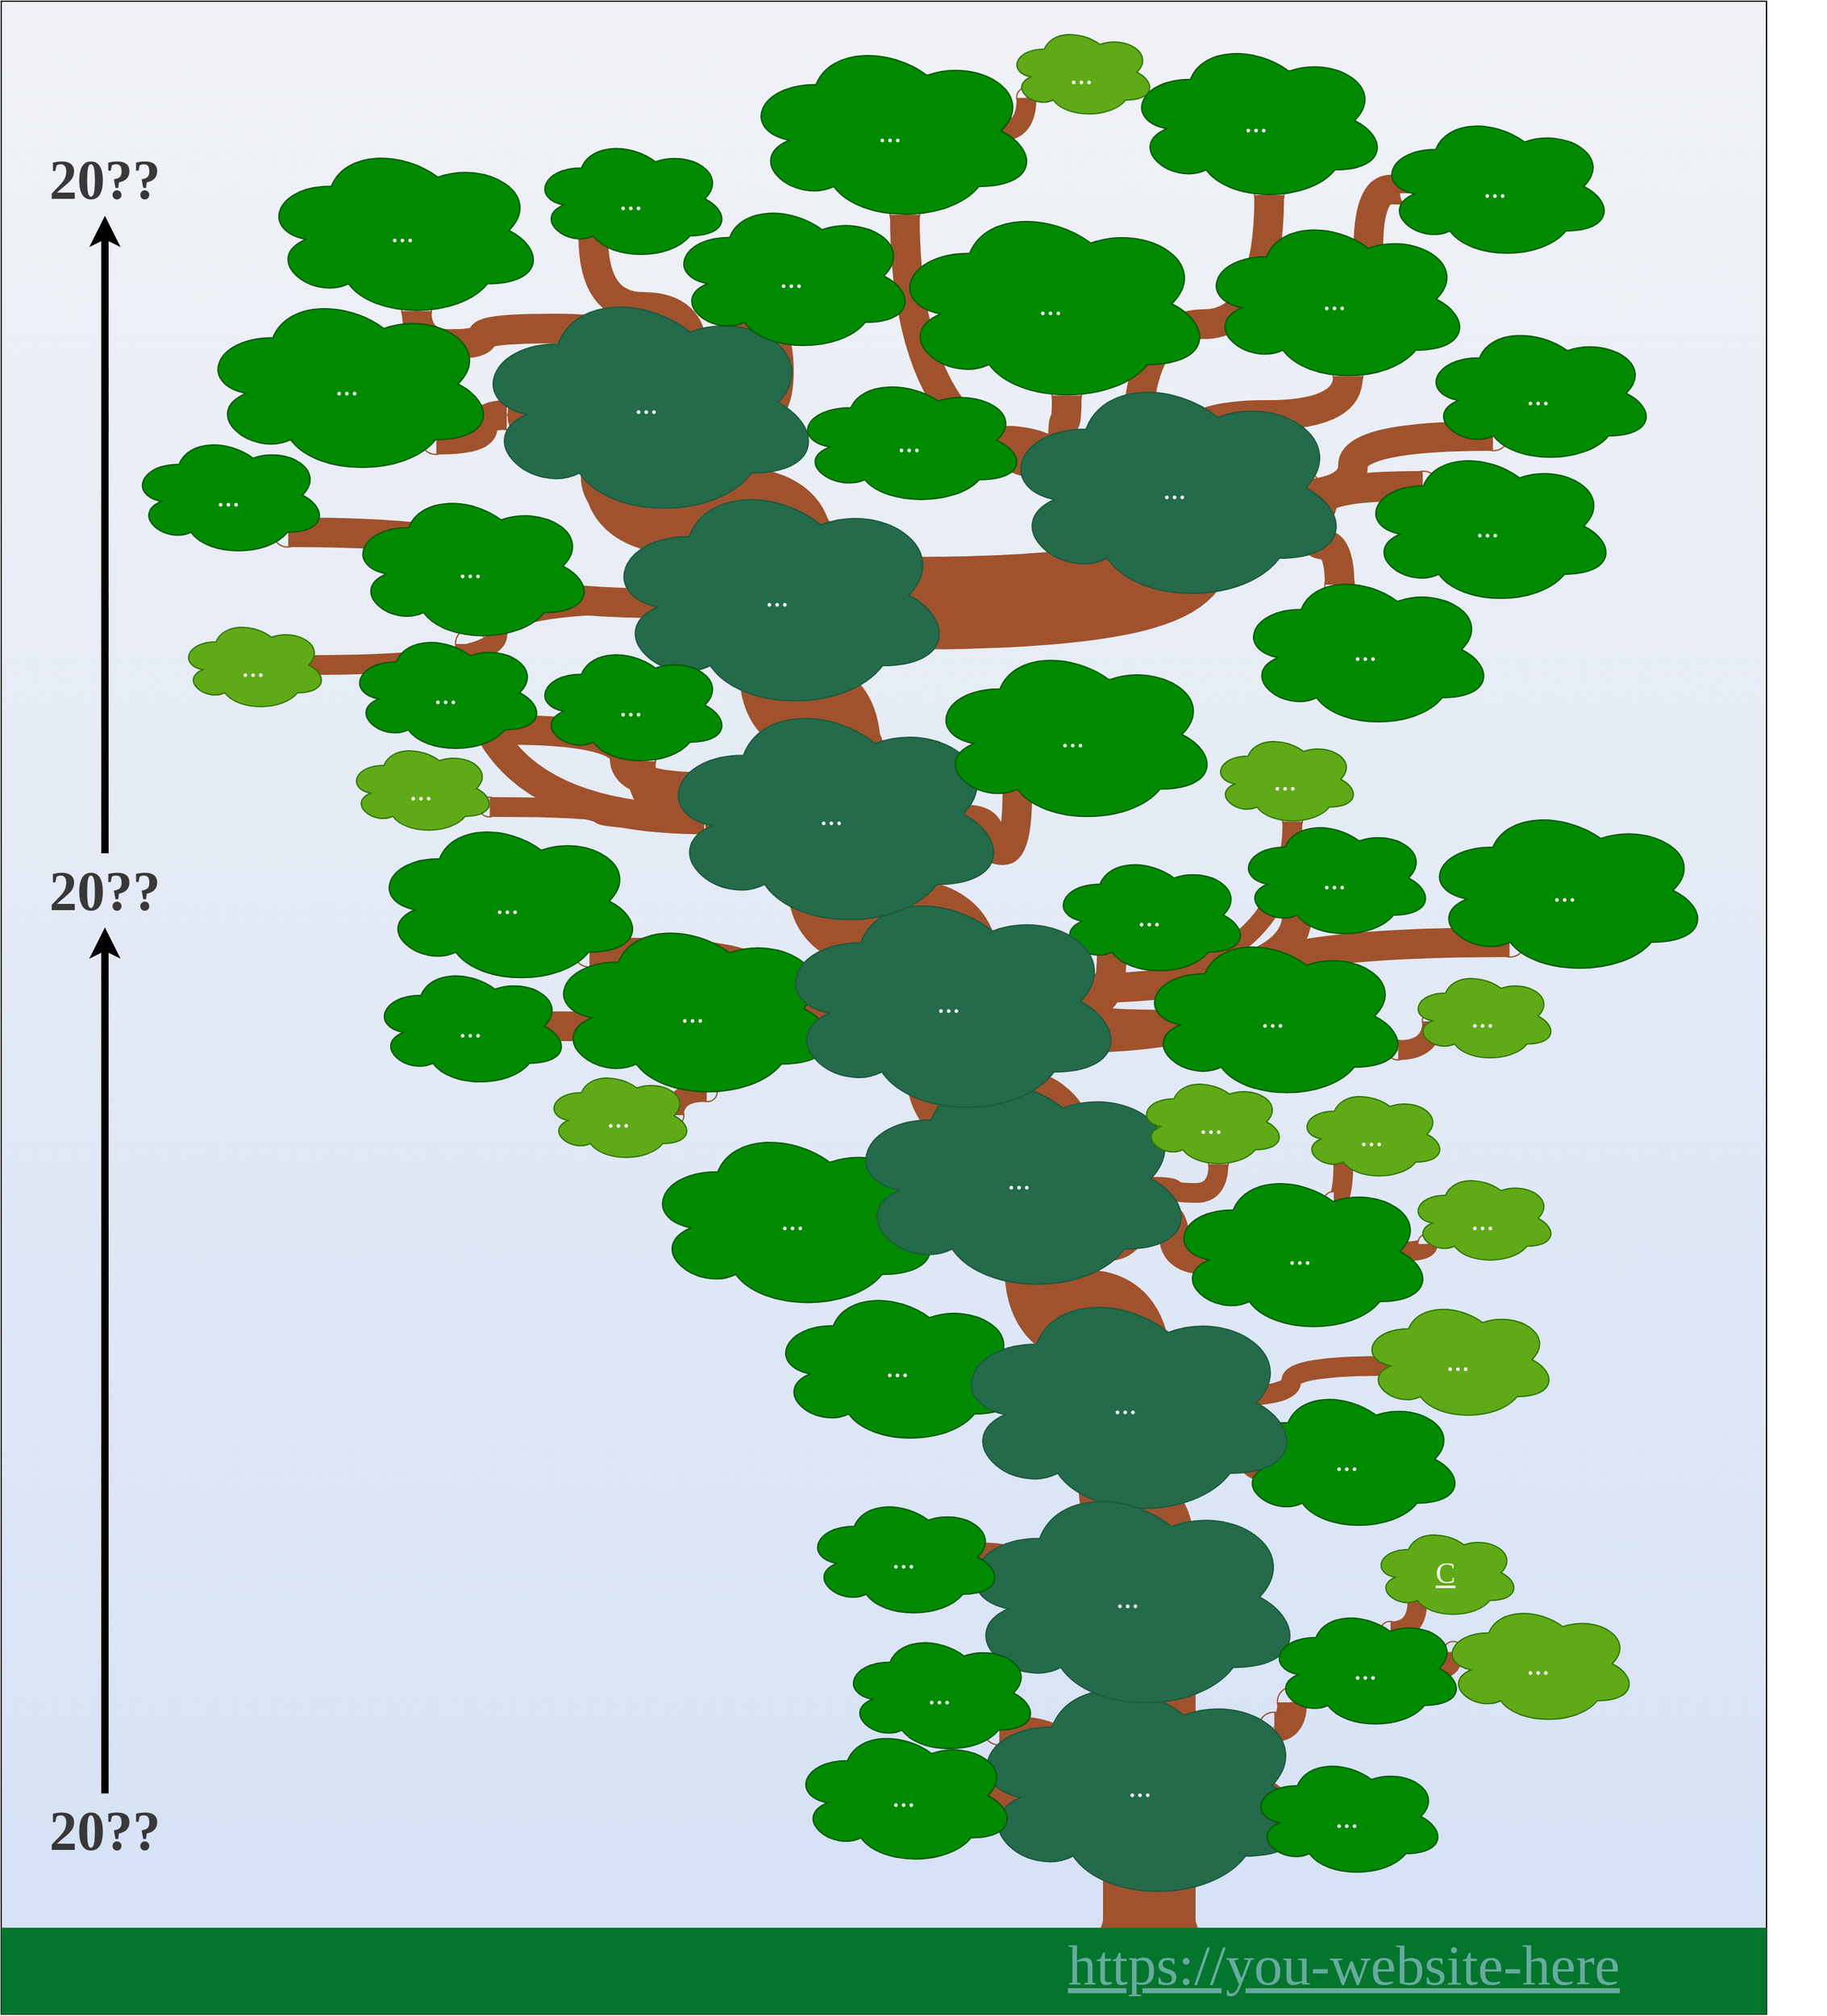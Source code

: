 <mxfile version="14.5.1" type="device"><diagram id="I3ub2iSCLZ4WhuXRPRjE" name="Page-1"><mxGraphModel dx="1892" dy="1344" grid="1" gridSize="10" guides="1" tooltips="1" connect="1" arrows="1" fold="1" page="1" pageScale="1" pageWidth="1100" pageHeight="850" math="0" shadow="0"><root><object label="" author="www.mpri.me" see_also="https://www.mpri.me/skills" License="MIT" id="0"><mxCell/></object><mxCell id="1" parent="0"/><mxCell id="5oM1vvWRQ4-7GM3YTxkv-37" value="" style="whiteSpace=wrap;html=1;fontFamily=Verdana;fontSize=26;fontColor=#FFFFFF;gradientDirection=north;fillColor=#D4E1F5;gradientColor=#F0F2F5;" parent="1" vertex="1"><mxGeometry x="40" y="200" width="1430" height="1630" as="geometry"/></mxCell><mxCell id="DPFG2ldrjp99RGtWh8SS-78" style="edgeStyle=orthogonalEdgeStyle;orthogonalLoop=1;jettySize=auto;html=1;exitX=0.5;exitY=1;exitDx=0;exitDy=0;entryX=0.5;entryY=0;entryDx=0;entryDy=0;startArrow=oval;startFill=1;endArrow=oval;endFill=1;strokeColor=#A0522D;strokeWidth=75;fontFamily=Verdana;fontSize=24;fontColor=#FFFFFF;fillColor=#a0522d;curved=1;labelBorderColor=none;" parent="1" source="DPFG2ldrjp99RGtWh8SS-6" target="DPFG2ldrjp99RGtWh8SS-1" edge="1"><mxGeometry relative="1" as="geometry"/></mxCell><mxCell id="DPFG2ldrjp99RGtWh8SS-77" style="edgeStyle=orthogonalEdgeStyle;orthogonalLoop=1;jettySize=auto;html=1;exitX=0.5;exitY=1;exitDx=0;exitDy=0;entryX=0.5;entryY=0;entryDx=0;entryDy=0;startArrow=oval;startFill=1;endArrow=oval;endFill=1;strokeColor=#A0522D;strokeWidth=75;fontFamily=Verdana;fontSize=24;fontColor=#FFFFFF;fillColor=#a0522d;curved=1;labelBorderColor=none;" parent="1" source="DPFG2ldrjp99RGtWh8SS-9" target="DPFG2ldrjp99RGtWh8SS-6" edge="1"><mxGeometry relative="1" as="geometry"/></mxCell><mxCell id="DPFG2ldrjp99RGtWh8SS-76" style="edgeStyle=orthogonalEdgeStyle;orthogonalLoop=1;jettySize=auto;html=1;exitX=0.5;exitY=1;exitDx=0;exitDy=0;entryX=0.5;entryY=0;entryDx=0;entryDy=0;startArrow=oval;startFill=1;endArrow=oval;endFill=1;strokeColor=#A0522D;strokeWidth=75;fontFamily=Verdana;fontSize=24;fontColor=#FFFFFF;fillColor=#a0522d;curved=1;labelBorderColor=none;" parent="1" source="DPFG2ldrjp99RGtWh8SS-10" target="DPFG2ldrjp99RGtWh8SS-9" edge="1"><mxGeometry relative="1" as="geometry"/></mxCell><mxCell id="DPFG2ldrjp99RGtWh8SS-79" style="edgeStyle=orthogonalEdgeStyle;orthogonalLoop=1;jettySize=auto;html=1;exitX=0.5;exitY=0;exitDx=0;exitDy=0;entryX=0.5;entryY=1;entryDx=0;entryDy=0;startArrow=oval;startFill=1;endArrow=oval;endFill=1;strokeColor=#A0522D;strokeWidth=75;fontFamily=Verdana;fontSize=24;fontColor=#FFFFFF;fillColor=#a0522d;curved=1;labelBorderColor=none;" parent="1" source="DPFG2ldrjp99RGtWh8SS-12" target="DPFG2ldrjp99RGtWh8SS-13" edge="1"><mxGeometry relative="1" as="geometry"/></mxCell><mxCell id="DPFG2ldrjp99RGtWh8SS-80" style="edgeStyle=orthogonalEdgeStyle;orthogonalLoop=1;jettySize=auto;html=1;exitX=0.5;exitY=0;exitDx=0;exitDy=0;entryX=0.5;entryY=1;entryDx=0;entryDy=0;startArrow=oval;startFill=1;endArrow=oval;endFill=1;strokeColor=#A0522D;strokeWidth=75;fontFamily=Verdana;fontSize=24;fontColor=#FFFFFF;fillColor=#a0522d;curved=1;labelBorderColor=none;" parent="1" source="DPFG2ldrjp99RGtWh8SS-13" target="DPFG2ldrjp99RGtWh8SS-14" edge="1"><mxGeometry relative="1" as="geometry"/></mxCell><mxCell id="DPFG2ldrjp99RGtWh8SS-81" style="edgeStyle=orthogonalEdgeStyle;orthogonalLoop=1;jettySize=auto;html=1;exitX=1;exitY=0.5;exitDx=0;exitDy=0;entryX=0.5;entryY=1;entryDx=0;entryDy=0;startArrow=oval;startFill=1;endArrow=oval;endFill=1;strokeColor=#A0522D;strokeWidth=75;fontFamily=Verdana;fontSize=24;fontColor=#FFFFFF;fillColor=#a0522d;shadow=0;sketch=0;curved=1;labelBorderColor=none;" parent="1" source="DPFG2ldrjp99RGtWh8SS-13" target="DPFG2ldrjp99RGtWh8SS-59" edge="1"><mxGeometry relative="1" as="geometry"/></mxCell><mxCell id="DPFG2ldrjp99RGtWh8SS-72" value="" style="endArrow=oval;html=1;fontFamily=Verdana;fontSize=24;fontColor=#FFFFFF;exitX=0.5;exitY=0;exitDx=0;exitDy=0;entryX=0.5;entryY=1;entryDx=0;entryDy=0;fillColor=#a0522d;strokeWidth=75;strokeColor=#A0522D;endFill=1;startArrow=oval;startFill=1;edgeStyle=orthogonalEdgeStyle;curved=1;labelBorderColor=none;" parent="1" source="DPFG2ldrjp99RGtWh8SS-10" target="DPFG2ldrjp99RGtWh8SS-11" edge="1"><mxGeometry width="50" height="50" relative="1" as="geometry"><mxPoint x="790" y="1040" as="sourcePoint"/><mxPoint x="840" y="990" as="targetPoint"/></mxGeometry></mxCell><mxCell id="DPFG2ldrjp99RGtWh8SS-87" style="edgeStyle=orthogonalEdgeStyle;orthogonalLoop=1;jettySize=auto;html=1;exitX=0.5;exitY=1;exitDx=0;exitDy=0;entryX=0.5;entryY=0;entryDx=0;entryDy=0;startArrow=oval;startFill=1;endArrow=oval;endFill=1;strokeColor=#A0522D;strokeWidth=75;fontFamily=Verdana;fontSize=24;fontColor=#FFFFFF;fillColor=#a0522d;curved=1;labelBorderColor=none;" parent="1" source="DPFG2ldrjp99RGtWh8SS-1" edge="1"><mxGeometry relative="1" as="geometry"><mxPoint x="970" y="1770" as="targetPoint"/></mxGeometry></mxCell><mxCell id="DPFG2ldrjp99RGtWh8SS-89" style="edgeStyle=orthogonalEdgeStyle;curved=1;orthogonalLoop=1;jettySize=auto;html=1;exitX=0;exitY=0.25;exitDx=0;exitDy=0;startArrow=oval;startFill=1;startSize=1;endArrow=oval;endFill=1;endSize=1;strokeColor=#A0522D;strokeWidth=24;fillColor=#a0522d;fontFamily=Verdana;fontSize=24;fontColor=#FFFFFF;entryX=0.875;entryY=0.5;entryDx=0;entryDy=0;entryPerimeter=0;" parent="1" source="DPFG2ldrjp99RGtWh8SS-1" target="DPFG2ldrjp99RGtWh8SS-19" edge="1"><mxGeometry relative="1" as="geometry"/></mxCell><mxCell id="DPFG2ldrjp99RGtWh8SS-93" style="edgeStyle=orthogonalEdgeStyle;curved=1;orthogonalLoop=1;jettySize=auto;html=1;exitX=1;exitY=0.5;exitDx=0;exitDy=0;entryX=0.16;entryY=0.55;entryDx=0;entryDy=0;entryPerimeter=0;startArrow=oval;startFill=1;startSize=1;endArrow=oval;endFill=1;endSize=1;strokeColor=#A0522D;strokeWidth=24;fillColor=#a0522d;fontFamily=Verdana;fontSize=24;fontColor=#FFFFFF;" parent="1" source="DPFG2ldrjp99RGtWh8SS-1" target="DPFG2ldrjp99RGtWh8SS-22" edge="1"><mxGeometry relative="1" as="geometry"/></mxCell><mxCell id="DPFG2ldrjp99RGtWh8SS-88" style="edgeStyle=orthogonalEdgeStyle;curved=1;rounded=1;orthogonalLoop=1;jettySize=auto;html=1;exitX=0;exitY=0.25;exitDx=0;exitDy=0;startArrow=oval;startFill=1;endArrow=oval;endFill=1;strokeColor=#A0522D;strokeWidth=24;fontFamily=Verdana;fontSize=24;fontColor=#FFFFFF;fillColor=#a0522d;startSize=1;endSize=1;entryX=0.875;entryY=0.5;entryDx=0;entryDy=0;entryPerimeter=0;" parent="1" source="DPFG2ldrjp99RGtWh8SS-6" target="DPFG2ldrjp99RGtWh8SS-21" edge="1"><mxGeometry relative="1" as="geometry"/></mxCell><mxCell id="DPFG2ldrjp99RGtWh8SS-6" value="Telecom. Systems" style="rounded=1;whiteSpace=wrap;html=1;fontSize=24;fontColor=#ffffff;fillColor=#A0522D;aspect=fixed;fontFamily=Verdana;strokeColor=none;arcSize=36;" parent="1" vertex="1"><mxGeometry x="890" y="1470" width="160" height="80" as="geometry"/></mxCell><mxCell id="5oM1vvWRQ4-7GM3YTxkv-5" style="edgeStyle=orthogonalEdgeStyle;curved=1;orthogonalLoop=1;jettySize=auto;html=1;exitX=1;exitY=0.5;exitDx=0;exitDy=0;entryX=0.16;entryY=0.55;entryDx=0;entryDy=0;entryPerimeter=0;startArrow=oval;startFill=1;startSize=1;endArrow=oval;endFill=1;endSize=1;strokeColor=#A0522D;strokeWidth=24;fillColor=#a0522d;fontFamily=Verdana;fontSize=24;fontColor=#FFFFFF;" parent="1" source="DPFG2ldrjp99RGtWh8SS-9" target="DPFG2ldrjp99RGtWh8SS-34" edge="1"><mxGeometry relative="1" as="geometry"/></mxCell><mxCell id="5oM1vvWRQ4-7GM3YTxkv-6" style="edgeStyle=orthogonalEdgeStyle;curved=1;orthogonalLoop=1;jettySize=auto;html=1;exitX=0;exitY=0.25;exitDx=0;exitDy=0;entryX=0.96;entryY=0.7;entryDx=0;entryDy=0;entryPerimeter=0;startArrow=oval;startFill=1;startSize=1;endArrow=oval;endFill=1;endSize=1;strokeColor=#A0522D;strokeWidth=24;fillColor=#a0522d;fontFamily=Verdana;fontSize=24;fontColor=#FFFFFF;" parent="1" source="DPFG2ldrjp99RGtWh8SS-9" target="DPFG2ldrjp99RGtWh8SS-23" edge="1"><mxGeometry relative="1" as="geometry"/></mxCell><mxCell id="5oM1vvWRQ4-7GM3YTxkv-78" style="edgeStyle=orthogonalEdgeStyle;curved=1;orthogonalLoop=1;jettySize=auto;html=1;exitX=1;exitY=0.25;exitDx=0;exitDy=0;entryX=0.16;entryY=0.55;entryDx=0;entryDy=0;entryPerimeter=0;startArrow=oval;startFill=1;startSize=1;endArrow=oval;endFill=1;endSize=1;strokeWidth=16;fillColor=#a0522d;fontFamily=Verdana;fontSize=45;fontColor=#383838;strokeColor=#A0522D;" parent="1" source="DPFG2ldrjp99RGtWh8SS-9" target="DPFG2ldrjp99RGtWh8SS-25" edge="1"><mxGeometry relative="1" as="geometry"/></mxCell><mxCell id="DPFG2ldrjp99RGtWh8SS-9" value="Computer Networks" style="rounded=1;whiteSpace=wrap;html=1;fontSize=24;fontColor=#ffffff;fillColor=#A0522D;aspect=fixed;fontFamily=Verdana;strokeColor=none;arcSize=36;" parent="1" vertex="1"><mxGeometry x="870" y="1310" width="160" height="80" as="geometry"/></mxCell><mxCell id="5oM1vvWRQ4-7GM3YTxkv-7" style="edgeStyle=orthogonalEdgeStyle;curved=1;orthogonalLoop=1;jettySize=auto;html=1;exitX=0;exitY=0.5;exitDx=0;exitDy=0;entryX=0.875;entryY=0.5;entryDx=0;entryDy=0;entryPerimeter=0;startArrow=oval;startFill=1;startSize=1;endArrow=oval;endFill=1;endSize=1;strokeColor=#A0522D;strokeWidth=24;fillColor=#a0522d;fontFamily=Verdana;fontSize=24;fontColor=#FFFFFF;" parent="1" source="DPFG2ldrjp99RGtWh8SS-10" target="DPFG2ldrjp99RGtWh8SS-33" edge="1"><mxGeometry relative="1" as="geometry"/></mxCell><mxCell id="5oM1vvWRQ4-7GM3YTxkv-8" style="edgeStyle=orthogonalEdgeStyle;curved=1;orthogonalLoop=1;jettySize=auto;html=1;exitX=1;exitY=0.5;exitDx=0;exitDy=0;entryX=0.16;entryY=0.55;entryDx=0;entryDy=0;entryPerimeter=0;startArrow=oval;startFill=1;startSize=1;endArrow=oval;endFill=1;endSize=1;strokeColor=#A0522D;strokeWidth=24;fillColor=#a0522d;fontFamily=Verdana;fontSize=24;fontColor=#FFFFFF;" parent="1" source="DPFG2ldrjp99RGtWh8SS-10" target="DPFG2ldrjp99RGtWh8SS-35" edge="1"><mxGeometry relative="1" as="geometry"/></mxCell><mxCell id="5oM1vvWRQ4-7GM3YTxkv-64" style="edgeStyle=orthogonalEdgeStyle;curved=1;orthogonalLoop=1;jettySize=auto;html=1;exitX=1;exitY=0.25;exitDx=0;exitDy=0;entryX=0.55;entryY=0.95;entryDx=0;entryDy=0;entryPerimeter=0;startFill=1;endArrow=oval;endFill=1;strokeWidth=16;fillColor=#a0522d;fontSize=45;fontColor=#383838;startArrow=oval;endSize=1;startSize=1;fontFamily=Verdana;strokeColor=#A0522D;" parent="1" source="DPFG2ldrjp99RGtWh8SS-10" target="DPFG2ldrjp99RGtWh8SS-58" edge="1"><mxGeometry relative="1" as="geometry"/></mxCell><mxCell id="DPFG2ldrjp99RGtWh8SS-10" value="Computer Science" style="rounded=1;whiteSpace=wrap;html=1;fontSize=27;fontColor=#ffffff;fillColor=#A0522D;aspect=fixed;fontFamily=Verdana;strokeColor=none;arcSize=41;" parent="1" vertex="1"><mxGeometry x="810" y="1140" width="160" height="80" as="geometry"/></mxCell><mxCell id="DPFG2ldrjp99RGtWh8SS-75" style="edgeStyle=orthogonalEdgeStyle;orthogonalLoop=1;jettySize=auto;html=1;exitX=0.5;exitY=0;exitDx=0;exitDy=0;entryX=0.5;entryY=1;entryDx=0;entryDy=0;startArrow=oval;startFill=1;endArrow=oval;endFill=1;strokeColor=#A0522D;strokeWidth=75;fontFamily=Verdana;fontSize=24;fontColor=#FFFFFF;fillColor=#a0522d;curved=1;labelBorderColor=none;" parent="1" source="DPFG2ldrjp99RGtWh8SS-11" target="DPFG2ldrjp99RGtWh8SS-12" edge="1"><mxGeometry relative="1" as="geometry"/></mxCell><mxCell id="5oM1vvWRQ4-7GM3YTxkv-9" style="edgeStyle=orthogonalEdgeStyle;curved=1;orthogonalLoop=1;jettySize=auto;html=1;exitX=0;exitY=0.5;exitDx=0;exitDy=0;entryX=0.875;entryY=0.5;entryDx=0;entryDy=0;entryPerimeter=0;startArrow=oval;startFill=1;startSize=1;endArrow=oval;endFill=1;endSize=1;strokeColor=#A0522D;strokeWidth=24;fillColor=#a0522d;fontFamily=Verdana;fontSize=24;fontColor=#FFFFFF;" parent="1" source="DPFG2ldrjp99RGtWh8SS-11" target="DPFG2ldrjp99RGtWh8SS-44" edge="1"><mxGeometry relative="1" as="geometry"/></mxCell><mxCell id="5oM1vvWRQ4-7GM3YTxkv-10" style="edgeStyle=orthogonalEdgeStyle;curved=1;orthogonalLoop=1;jettySize=auto;html=1;exitX=0;exitY=0.25;exitDx=0;exitDy=0;entryX=0.8;entryY=0.8;entryDx=0;entryDy=0;entryPerimeter=0;startArrow=oval;startFill=1;startSize=1;endArrow=oval;endFill=1;endSize=1;strokeColor=#A0522D;strokeWidth=24;fillColor=#a0522d;fontFamily=Verdana;fontSize=24;fontColor=#FFFFFF;" parent="1" source="DPFG2ldrjp99RGtWh8SS-11" target="DPFG2ldrjp99RGtWh8SS-43" edge="1"><mxGeometry relative="1" as="geometry"/></mxCell><mxCell id="5oM1vvWRQ4-7GM3YTxkv-11" style="edgeStyle=orthogonalEdgeStyle;curved=1;orthogonalLoop=1;jettySize=auto;html=1;exitX=0;exitY=0.75;exitDx=0;exitDy=0;entryX=0.875;entryY=0.5;entryDx=0;entryDy=0;entryPerimeter=0;startArrow=oval;startFill=1;startSize=1;endArrow=oval;endFill=1;endSize=1;strokeColor=#A0522D;strokeWidth=24;fillColor=#a0522d;fontFamily=Verdana;fontSize=24;fontColor=#FFFFFF;" parent="1" source="DPFG2ldrjp99RGtWh8SS-11" target="DPFG2ldrjp99RGtWh8SS-40" edge="1"><mxGeometry relative="1" as="geometry"/></mxCell><mxCell id="5oM1vvWRQ4-7GM3YTxkv-12" style="edgeStyle=orthogonalEdgeStyle;curved=1;orthogonalLoop=1;jettySize=auto;html=1;exitX=1;exitY=0.5;exitDx=0;exitDy=0;entryX=0.16;entryY=0.55;entryDx=0;entryDy=0;entryPerimeter=0;startArrow=oval;startFill=1;startSize=1;endArrow=oval;endFill=1;endSize=1;strokeColor=#A0522D;strokeWidth=24;fillColor=#a0522d;fontFamily=Verdana;fontSize=24;fontColor=#FFFFFF;" parent="1" source="DPFG2ldrjp99RGtWh8SS-11" target="DPFG2ldrjp99RGtWh8SS-41" edge="1"><mxGeometry relative="1" as="geometry"/></mxCell><mxCell id="5oM1vvWRQ4-7GM3YTxkv-13" style="edgeStyle=orthogonalEdgeStyle;curved=1;orthogonalLoop=1;jettySize=auto;html=1;exitX=1;exitY=0.75;exitDx=0;exitDy=0;entryX=0.31;entryY=0.8;entryDx=0;entryDy=0;entryPerimeter=0;startArrow=oval;startFill=1;startSize=1;endArrow=oval;endFill=1;endSize=1;strokeColor=#A0522D;strokeWidth=24;fillColor=#a0522d;fontFamily=Verdana;fontSize=24;fontColor=#FFFFFF;" parent="1" source="DPFG2ldrjp99RGtWh8SS-11" target="DPFG2ldrjp99RGtWh8SS-20" edge="1"><mxGeometry relative="1" as="geometry"/></mxCell><mxCell id="5oM1vvWRQ4-7GM3YTxkv-14" style="edgeStyle=orthogonalEdgeStyle;curved=1;orthogonalLoop=1;jettySize=auto;html=1;exitX=1;exitY=0.25;exitDx=0;exitDy=0;entryX=0.31;entryY=0.8;entryDx=0;entryDy=0;entryPerimeter=0;startArrow=oval;startFill=1;startSize=1;endArrow=oval;endFill=1;endSize=1;strokeColor=#A0522D;strokeWidth=24;fillColor=#a0522d;fontFamily=Verdana;fontSize=24;fontColor=#FFFFFF;" parent="1" source="DPFG2ldrjp99RGtWh8SS-11" target="DPFG2ldrjp99RGtWh8SS-42" edge="1"><mxGeometry relative="1" as="geometry"/></mxCell><mxCell id="5oM1vvWRQ4-7GM3YTxkv-15" style="edgeStyle=orthogonalEdgeStyle;curved=1;orthogonalLoop=1;jettySize=auto;html=1;exitX=1;exitY=0.25;exitDx=0;exitDy=0;entryX=0.31;entryY=0.8;entryDx=0;entryDy=0;entryPerimeter=0;startArrow=oval;startFill=1;startSize=1;endArrow=oval;endFill=1;endSize=1;strokeColor=#A0522D;strokeWidth=24;fillColor=#a0522d;fontFamily=Verdana;fontSize=24;fontColor=#FFFFFF;" parent="1" source="DPFG2ldrjp99RGtWh8SS-11" target="DPFG2ldrjp99RGtWh8SS-47" edge="1"><mxGeometry relative="1" as="geometry"/></mxCell><mxCell id="5oM1vvWRQ4-7GM3YTxkv-66" style="edgeStyle=orthogonalEdgeStyle;curved=1;orthogonalLoop=1;jettySize=auto;html=1;exitX=1;exitY=0.25;exitDx=0;exitDy=0;entryX=0.55;entryY=0.95;entryDx=0;entryDy=0;entryPerimeter=0;startFill=1;endArrow=oval;endFill=1;strokeWidth=16;fillColor=#a0522d;fontSize=45;fontColor=#383838;startArrow=oval;endSize=1;startSize=1;fontFamily=Verdana;strokeColor=#A0522D;" parent="1" source="DPFG2ldrjp99RGtWh8SS-11" target="DPFG2ldrjp99RGtWh8SS-55" edge="1"><mxGeometry relative="1" as="geometry"/></mxCell><mxCell id="DPFG2ldrjp99RGtWh8SS-11" value="Distributed Systems" style="rounded=1;whiteSpace=wrap;html=1;fontSize=28;fontColor=#ffffff;fillColor=#A0522D;aspect=fixed;fontFamily=Verdana;strokeColor=none;arcSize=31;" parent="1" vertex="1"><mxGeometry x="730" y="980" width="160" height="80" as="geometry"/></mxCell><mxCell id="5oM1vvWRQ4-7GM3YTxkv-16" style="edgeStyle=orthogonalEdgeStyle;curved=1;orthogonalLoop=1;jettySize=auto;html=1;exitX=0;exitY=0.5;exitDx=0;exitDy=0;entryX=0.55;entryY=0.95;entryDx=0;entryDy=0;entryPerimeter=0;startArrow=oval;startFill=1;startSize=1;endArrow=oval;endFill=1;endSize=1;strokeColor=#A0522D;strokeWidth=24;fillColor=#a0522d;fontFamily=Verdana;fontSize=24;fontColor=#FFFFFF;" parent="1" source="DPFG2ldrjp99RGtWh8SS-12" target="DPFG2ldrjp99RGtWh8SS-53" edge="1"><mxGeometry relative="1" as="geometry"/></mxCell><mxCell id="5oM1vvWRQ4-7GM3YTxkv-17" style="edgeStyle=orthogonalEdgeStyle;curved=1;orthogonalLoop=1;jettySize=auto;html=1;exitX=1;exitY=0.5;exitDx=0;exitDy=0;entryX=0.31;entryY=0.8;entryDx=0;entryDy=0;entryPerimeter=0;startArrow=oval;startFill=1;startSize=1;endArrow=oval;endFill=1;endSize=1;strokeColor=#A0522D;strokeWidth=24;fillColor=#a0522d;fontFamily=Verdana;fontSize=24;fontColor=#FFFFFF;" parent="1" source="DPFG2ldrjp99RGtWh8SS-12" target="DPFG2ldrjp99RGtWh8SS-49" edge="1"><mxGeometry relative="1" as="geometry"/></mxCell><mxCell id="5oM1vvWRQ4-7GM3YTxkv-18" style="edgeStyle=orthogonalEdgeStyle;curved=1;orthogonalLoop=1;jettySize=auto;html=1;exitX=0;exitY=0.25;exitDx=0;exitDy=0;entryX=0.8;entryY=0.8;entryDx=0;entryDy=0;entryPerimeter=0;startArrow=oval;startFill=1;startSize=1;endArrow=oval;endFill=1;endSize=1;strokeColor=#A0522D;strokeWidth=24;fillColor=#a0522d;fontFamily=Verdana;fontSize=24;fontColor=#FFFFFF;" parent="1" source="DPFG2ldrjp99RGtWh8SS-12" target="DPFG2ldrjp99RGtWh8SS-31" edge="1"><mxGeometry relative="1" as="geometry"/></mxCell><mxCell id="5oM1vvWRQ4-7GM3YTxkv-20" style="edgeStyle=orthogonalEdgeStyle;curved=1;orthogonalLoop=1;jettySize=auto;html=1;exitX=0;exitY=0.5;exitDx=0;exitDy=0;startArrow=oval;startFill=1;startSize=1;endArrow=oval;endFill=1;endSize=1;strokeColor=#A0522D;strokeWidth=24;fillColor=#a0522d;fontFamily=Verdana;fontSize=24;fontColor=#FFFFFF;" parent="1" source="DPFG2ldrjp99RGtWh8SS-12" target="DPFG2ldrjp99RGtWh8SS-52" edge="1"><mxGeometry relative="1" as="geometry"/></mxCell><mxCell id="5oM1vvWRQ4-7GM3YTxkv-68" style="edgeStyle=orthogonalEdgeStyle;curved=1;orthogonalLoop=1;jettySize=auto;html=1;exitX=0;exitY=0.5;exitDx=0;exitDy=0;entryX=0.96;entryY=0.7;entryDx=0;entryDy=0;entryPerimeter=0;startFill=1;endArrow=oval;endFill=1;strokeWidth=16;fillColor=#a0522d;fontSize=45;fontColor=#383838;startArrow=oval;endSize=1;startSize=1;fontFamily=Verdana;strokeColor=#A0522D;" parent="1" source="DPFG2ldrjp99RGtWh8SS-12" target="DPFG2ldrjp99RGtWh8SS-57" edge="1"><mxGeometry relative="1" as="geometry"/></mxCell><mxCell id="DPFG2ldrjp99RGtWh8SS-12" value="Search and Recommendation Systems" style="rounded=1;whiteSpace=wrap;html=1;fontSize=24;fontColor=#ffffff;fillColor=#A0522D;aspect=fixed;fontFamily=Verdana;strokeColor=none;arcSize=50;" parent="1" vertex="1"><mxGeometry x="610" y="810" width="210" height="105" as="geometry"/></mxCell><mxCell id="5oM1vvWRQ4-7GM3YTxkv-21" style="edgeStyle=orthogonalEdgeStyle;curved=1;orthogonalLoop=1;jettySize=auto;html=1;exitX=0;exitY=0.5;exitDx=0;exitDy=0;entryX=0.8;entryY=0.8;entryDx=0;entryDy=0;entryPerimeter=0;startArrow=oval;startFill=1;startSize=1;endArrow=oval;endFill=1;endSize=1;strokeColor=#A0522D;strokeWidth=24;fillColor=#a0522d;fontFamily=Verdana;fontSize=24;fontColor=#FFFFFF;" parent="1" source="DPFG2ldrjp99RGtWh8SS-13" target="DPFG2ldrjp99RGtWh8SS-82" edge="1"><mxGeometry relative="1" as="geometry"/></mxCell><mxCell id="5oM1vvWRQ4-7GM3YTxkv-69" style="edgeStyle=orthogonalEdgeStyle;curved=1;orthogonalLoop=1;jettySize=auto;html=1;exitX=0;exitY=0.5;exitDx=0;exitDy=0;entryX=0.875;entryY=0.5;entryDx=0;entryDy=0;entryPerimeter=0;startFill=1;endArrow=oval;endFill=1;strokeWidth=16;fillColor=#a0522d;fontSize=45;fontColor=#383838;startArrow=oval;endSize=1;startSize=1;fontFamily=Verdana;strokeColor=#A0522D;" parent="1" source="DPFG2ldrjp99RGtWh8SS-13" target="DPFG2ldrjp99RGtWh8SS-56" edge="1"><mxGeometry relative="1" as="geometry"/></mxCell><mxCell id="DPFG2ldrjp99RGtWh8SS-13" value="Cloud Infrastructure" style="rounded=1;whiteSpace=wrap;html=1;fontSize=24;fontColor=#ffffff;fillColor=#A0522D;aspect=fixed;fontFamily=Verdana;strokeColor=none;arcSize=50;" parent="1" vertex="1"><mxGeometry x="580" y="640" width="190" height="95" as="geometry"/></mxCell><mxCell id="5oM1vvWRQ4-7GM3YTxkv-23" style="edgeStyle=orthogonalEdgeStyle;curved=1;orthogonalLoop=1;jettySize=auto;html=1;exitX=0;exitY=0.5;exitDx=0;exitDy=0;entryX=0.8;entryY=0.8;entryDx=0;entryDy=0;entryPerimeter=0;startArrow=oval;startFill=1;startSize=1;endArrow=oval;endFill=1;endSize=1;strokeColor=#A0522D;strokeWidth=24;fillColor=#a0522d;fontFamily=Verdana;fontSize=24;fontColor=#FFFFFF;" parent="1" source="DPFG2ldrjp99RGtWh8SS-14" target="DPFG2ldrjp99RGtWh8SS-48" edge="1"><mxGeometry relative="1" as="geometry"/></mxCell><mxCell id="5oM1vvWRQ4-7GM3YTxkv-24" style="edgeStyle=orthogonalEdgeStyle;curved=1;orthogonalLoop=1;jettySize=auto;html=1;exitX=0.5;exitY=0;exitDx=0;exitDy=0;entryX=0.55;entryY=0.95;entryDx=0;entryDy=0;entryPerimeter=0;startArrow=oval;startFill=1;startSize=1;endArrow=oval;endFill=1;endSize=1;strokeColor=#A0522D;strokeWidth=24;fillColor=#a0522d;fontFamily=Verdana;fontSize=24;fontColor=#FFFFFF;" parent="1" source="DPFG2ldrjp99RGtWh8SS-14" target="DPFG2ldrjp99RGtWh8SS-50" edge="1"><mxGeometry relative="1" as="geometry"/></mxCell><mxCell id="5oM1vvWRQ4-7GM3YTxkv-25" style="edgeStyle=orthogonalEdgeStyle;curved=1;orthogonalLoop=1;jettySize=auto;html=1;exitX=1;exitY=0.5;exitDx=0;exitDy=0;entryX=0.31;entryY=0.8;entryDx=0;entryDy=0;entryPerimeter=0;startArrow=oval;startFill=1;startSize=1;endArrow=oval;endFill=1;endSize=1;strokeColor=#A0522D;strokeWidth=24;fillColor=#a0522d;fontFamily=Verdana;fontSize=24;fontColor=#FFFFFF;" parent="1" source="DPFG2ldrjp99RGtWh8SS-14" target="DPFG2ldrjp99RGtWh8SS-66" edge="1"><mxGeometry relative="1" as="geometry"/></mxCell><mxCell id="5oM1vvWRQ4-7GM3YTxkv-26" style="edgeStyle=orthogonalEdgeStyle;curved=1;orthogonalLoop=1;jettySize=auto;html=1;exitX=0.75;exitY=0;exitDx=0;exitDy=0;entryX=0.31;entryY=0.8;entryDx=0;entryDy=0;entryPerimeter=0;startArrow=oval;startFill=1;startSize=1;endArrow=oval;endFill=1;endSize=1;strokeColor=#A0522D;strokeWidth=24;fillColor=#a0522d;fontFamily=Verdana;fontSize=24;fontColor=#FFFFFF;" parent="1" source="DPFG2ldrjp99RGtWh8SS-14" target="DPFG2ldrjp99RGtWh8SS-61" edge="1"><mxGeometry relative="1" as="geometry"/></mxCell><mxCell id="DPFG2ldrjp99RGtWh8SS-14" value="Big Data Infrastructure" style="rounded=1;whiteSpace=wrap;html=1;fontSize=26;fontColor=#ffffff;fillColor=#A0522D;aspect=fixed;fontFamily=Verdana;strokeColor=none;arcSize=94;" parent="1" vertex="1"><mxGeometry x="450" y="485" width="200" height="100" as="geometry"/></mxCell><mxCell id="DPFG2ldrjp99RGtWh8SS-90" style="edgeStyle=orthogonalEdgeStyle;curved=1;orthogonalLoop=1;jettySize=auto;html=1;exitX=0.8;exitY=0.8;exitDx=0;exitDy=0;exitPerimeter=0;entryX=0;entryY=0.5;entryDx=0;entryDy=0;startArrow=oval;startFill=1;startSize=1;endArrow=oval;endFill=1;endSize=1;strokeColor=#A0522D;strokeWidth=24;fillColor=#a0522d;fontFamily=Verdana;fontSize=24;fontColor=#FFFFFF;" parent="1" source="DPFG2ldrjp99RGtWh8SS-18" target="DPFG2ldrjp99RGtWh8SS-1" edge="1"><mxGeometry relative="1" as="geometry"/></mxCell><mxCell id="DPFG2ldrjp99RGtWh8SS-20" value="&lt;span style=&quot;font-family: &amp;#34;verdana&amp;#34;&quot;&gt;...&lt;/span&gt;" style="ellipse;shape=cloud;whiteSpace=wrap;html=1;fillColor=#008a00;fontSize=25;fontColor=#ffffff;strokeColor=#005700;fontFamily=Verdana;" parent="1" vertex="1"><mxGeometry x="1190" y="850" width="233.34" height="140" as="geometry"/></mxCell><mxCell id="DPFG2ldrjp99RGtWh8SS-94" style="edgeStyle=orthogonalEdgeStyle;curved=1;orthogonalLoop=1;jettySize=auto;html=1;exitX=0.88;exitY=0.25;exitDx=0;exitDy=0;exitPerimeter=0;entryX=0.13;entryY=0.77;entryDx=0;entryDy=0;entryPerimeter=0;startArrow=oval;startFill=1;startSize=1;endArrow=oval;endFill=1;endSize=1;strokeColor=#A0522D;strokeWidth=24;fillColor=#a0522d;fontFamily=Verdana;fontSize=24;fontColor=#FFFFFF;" parent="1" source="wFKl30FDfiRrm6BRqA8u-16" target="DPFG2ldrjp99RGtWh8SS-24" edge="1"><mxGeometry relative="1" as="geometry"/></mxCell><mxCell id="DPFG2ldrjp99RGtWh8SS-23" value="&lt;span style=&quot;font-family: &amp;#34;verdana&amp;#34; ; font-size: 25px&quot;&gt;...&lt;/span&gt;" style="ellipse;shape=cloud;whiteSpace=wrap;html=1;fillColor=#008a00;fontSize=24;fontColor=#ffffff;strokeColor=#005700;fontFamily=Verdana;" parent="1" vertex="1"><mxGeometry x="662" y="1240" width="208" height="130" as="geometry"/></mxCell><mxCell id="5oM1vvWRQ4-7GM3YTxkv-73" style="edgeStyle=orthogonalEdgeStyle;curved=1;orthogonalLoop=1;jettySize=auto;html=1;exitX=0.625;exitY=0.2;exitDx=0;exitDy=0;exitPerimeter=0;entryX=0.31;entryY=0.8;entryDx=0;entryDy=0;entryPerimeter=0;startArrow=oval;startFill=1;startSize=1;endArrow=oval;endFill=1;endSize=1;strokeWidth=16;fillColor=#a0522d;fontSize=45;fontColor=#383838;fontFamily=Verdana;strokeColor=#A0522D;" parent="1" source="DPFG2ldrjp99RGtWh8SS-24" target="DPFG2ldrjp99RGtWh8SS-30" edge="1"><mxGeometry relative="1" as="geometry"/></mxCell><mxCell id="5oM1vvWRQ4-7GM3YTxkv-74" style="edgeStyle=orthogonalEdgeStyle;curved=1;orthogonalLoop=1;jettySize=auto;html=1;exitX=0.875;exitY=0.5;exitDx=0;exitDy=0;exitPerimeter=0;entryX=0.07;entryY=0.4;entryDx=0;entryDy=0;entryPerimeter=0;startArrow=oval;startFill=1;startSize=1;endArrow=oval;endFill=1;endSize=1;strokeWidth=16;fillColor=#a0522d;fontSize=45;fontColor=#383838;fontFamily=Verdana;strokeColor=#A0522D;" parent="1" source="DPFG2ldrjp99RGtWh8SS-24" target="DPFG2ldrjp99RGtWh8SS-26" edge="1"><mxGeometry relative="1" as="geometry"/></mxCell><mxCell id="DPFG2ldrjp99RGtWh8SS-25" value="&lt;span style=&quot;font-family: &amp;#34;verdana&amp;#34; ; font-size: 25px&quot;&gt;...&lt;/span&gt;" style="ellipse;shape=cloud;whiteSpace=wrap;html=1;fillColor=#60a917;fontSize=24;fontColor=#ffffff;strokeColor=#2D7600;fontFamily=Verdana;" parent="1" vertex="1"><mxGeometry x="1140" y="1250" width="160" height="100" as="geometry"/></mxCell><mxCell id="DPFG2ldrjp99RGtWh8SS-26" value="&lt;span style=&quot;font-family: &amp;#34;verdana&amp;#34; ; font-size: 25px&quot;&gt;...&lt;/span&gt;" style="ellipse;shape=cloud;whiteSpace=wrap;html=1;fillColor=#60a917;fontSize=24;fontColor=#ffffff;strokeColor=#2D7600;fontFamily=Verdana;" parent="1" vertex="1"><mxGeometry x="1205" y="1496.25" width="160" height="100" as="geometry"/></mxCell><mxCell id="DPFG2ldrjp99RGtWh8SS-30" value="&lt;u style=&quot;font-size: 24px;&quot;&gt;C&lt;/u&gt;" style="ellipse;shape=cloud;whiteSpace=wrap;html=1;fillColor=#60a917;fontSize=24;fontColor=#ffffff;strokeColor=#2D7600;aspect=fixed;fontFamily=Verdana;" parent="1" vertex="1"><mxGeometry x="1150" y="1435" width="120" height="75" as="geometry"/></mxCell><mxCell id="DPFG2ldrjp99RGtWh8SS-31" value="&lt;span style=&quot;font-family: &amp;#34;verdana&amp;#34; ; font-size: 25px&quot;&gt;...&lt;/span&gt;" style="ellipse;shape=cloud;whiteSpace=wrap;html=1;fillColor=#008a00;fontSize=24;fontColor=#ffffff;strokeColor=#005700;fontFamily=Verdana;" parent="1" vertex="1"><mxGeometry x="320" y="710" width="160" height="100" as="geometry"/></mxCell><mxCell id="DPFG2ldrjp99RGtWh8SS-33" value="&lt;span style=&quot;font-family: &amp;#34;verdana&amp;#34; ; font-size: 25px&quot;&gt;...&lt;/span&gt;" style="ellipse;shape=cloud;whiteSpace=wrap;html=1;fillColor=#008a00;fontSize=26;fontColor=#ffffff;strokeColor=#005700;fontFamily=Verdana;" parent="1" vertex="1"><mxGeometry x="560" y="1110" width="242" height="151.25" as="geometry"/></mxCell><mxCell id="DPFG2ldrjp99RGtWh8SS-34" value="&lt;span style=&quot;font-family: &amp;#34;verdana&amp;#34; ; font-size: 25px&quot;&gt;...&lt;/span&gt;" style="ellipse;shape=cloud;whiteSpace=wrap;html=1;fillColor=#008a00;fontSize=24;fontColor=#ffffff;strokeColor=#005700;fontFamily=Verdana;" parent="1" vertex="1"><mxGeometry x="1035" y="1321.25" width="190" height="118.75" as="geometry"/></mxCell><mxCell id="5oM1vvWRQ4-7GM3YTxkv-62" style="edgeStyle=orthogonalEdgeStyle;curved=1;orthogonalLoop=1;jettySize=auto;html=1;exitX=0.625;exitY=0.2;exitDx=0;exitDy=0;exitPerimeter=0;entryX=0.31;entryY=0.8;entryDx=0;entryDy=0;entryPerimeter=0;startArrow=oval;startFill=1;endArrow=oval;endFill=1;strokeWidth=16;fillColor=#a0522d;fontFamily=Verdana;fontSize=45;fontColor=#383838;endSize=1;startSize=1;strokeColor=#A0522D;" parent="1" source="DPFG2ldrjp99RGtWh8SS-35" target="DPFG2ldrjp99RGtWh8SS-39" edge="1"><mxGeometry relative="1" as="geometry"/></mxCell><mxCell id="5oM1vvWRQ4-7GM3YTxkv-63" style="edgeStyle=orthogonalEdgeStyle;curved=1;orthogonalLoop=1;jettySize=auto;html=1;exitX=0.875;exitY=0.5;exitDx=0;exitDy=0;exitPerimeter=0;entryX=0.13;entryY=0.77;entryDx=0;entryDy=0;entryPerimeter=0;startFill=1;endArrow=oval;endFill=1;strokeWidth=16;fillColor=#a0522d;fontSize=45;fontColor=#383838;startArrow=oval;endSize=1;startSize=1;fontFamily=Verdana;strokeColor=#A0522D;" parent="1" source="DPFG2ldrjp99RGtWh8SS-35" target="DPFG2ldrjp99RGtWh8SS-38" edge="1"><mxGeometry relative="1" as="geometry"/></mxCell><mxCell id="DPFG2ldrjp99RGtWh8SS-35" value="&lt;span style=&quot;font-family: &amp;#34;verdana&amp;#34; ; font-size: 25px&quot;&gt;...&lt;/span&gt;" style="ellipse;shape=cloud;whiteSpace=wrap;html=1;fillColor=#008a00;fontSize=28;fontColor=#ffffff;strokeColor=#005700;fontFamily=Verdana;" parent="1" vertex="1"><mxGeometry x="984" y="1145" width="216" height="135" as="geometry"/></mxCell><mxCell id="DPFG2ldrjp99RGtWh8SS-38" value="&lt;span style=&quot;font-family: &amp;#34;verdana&amp;#34; ; font-size: 25px&quot;&gt;...&lt;/span&gt;" style="ellipse;shape=cloud;whiteSpace=wrap;html=1;fillColor=#60a917;fontSize=24;fontColor=#ffffff;strokeColor=#2D7600;aspect=fixed;fontFamily=Verdana;" parent="1" vertex="1"><mxGeometry x="1180" y="1148.13" width="120" height="75" as="geometry"/></mxCell><mxCell id="DPFG2ldrjp99RGtWh8SS-39" value="&lt;span style=&quot;font-family: &amp;#34;verdana&amp;#34; ; font-size: 25px&quot;&gt;...&lt;/span&gt;" style="ellipse;shape=cloud;whiteSpace=wrap;html=1;fillColor=#60a917;fontSize=24;fontColor=#ffffff;strokeColor=#2D7600;aspect=fixed;fontFamily=Verdana;" parent="1" vertex="1"><mxGeometry x="1090" y="1080" width="120" height="75" as="geometry"/></mxCell><mxCell id="DPFG2ldrjp99RGtWh8SS-40" value="&lt;span style=&quot;font-family: &amp;#34;verdana&amp;#34; ; font-size: 25px&quot;&gt;...&lt;/span&gt;" style="ellipse;shape=cloud;whiteSpace=wrap;html=1;fillColor=#008a00;fontSize=24;fontColor=#ffffff;strokeColor=#005700;fontFamily=Verdana;" parent="1" vertex="1"><mxGeometry x="340" y="980" width="160" height="100" as="geometry"/></mxCell><mxCell id="5oM1vvWRQ4-7GM3YTxkv-65" style="edgeStyle=orthogonalEdgeStyle;curved=1;orthogonalLoop=1;jettySize=auto;html=1;exitX=0.96;exitY=0.7;exitDx=0;exitDy=0;exitPerimeter=0;entryX=0.16;entryY=0.55;entryDx=0;entryDy=0;entryPerimeter=0;startFill=1;endArrow=oval;endFill=1;strokeWidth=16;fillColor=#a0522d;fontSize=45;fontColor=#383838;startArrow=oval;endSize=1;startSize=1;fontFamily=Verdana;strokeColor=#A0522D;" parent="1" source="DPFG2ldrjp99RGtWh8SS-41" target="DPFG2ldrjp99RGtWh8SS-46" edge="1"><mxGeometry relative="1" as="geometry"/></mxCell><mxCell id="DPFG2ldrjp99RGtWh8SS-41" value="&lt;span style=&quot;font-family: &amp;#34;verdana&amp;#34; ; font-size: 25px&quot;&gt;...&lt;/span&gt;" style="ellipse;shape=cloud;whiteSpace=wrap;html=1;fillColor=#008a00;fontSize=24;fontColor=#ffffff;strokeColor=#005700;fontFamily=Verdana;" parent="1" vertex="1"><mxGeometry x="960" y="953.13" width="220" height="137.5" as="geometry"/></mxCell><mxCell id="DPFG2ldrjp99RGtWh8SS-42" value="&lt;span style=&quot;font-family: &amp;#34;verdana&amp;#34; ; font-size: 25px&quot;&gt;...&lt;/span&gt;" style="ellipse;shape=cloud;whiteSpace=wrap;html=1;fillColor=#008a00;fontSize=24;fontColor=#ffffff;strokeColor=#005700;fontFamily=Verdana;" parent="1" vertex="1"><mxGeometry x="890" y="890" width="160" height="100" as="geometry"/></mxCell><mxCell id="DPFG2ldrjp99RGtWh8SS-43" value="&lt;span style=&quot;font-family: &amp;#34;verdana&amp;#34; ; font-size: 25px&quot;&gt;...&lt;/span&gt;" style="ellipse;shape=cloud;whiteSpace=wrap;html=1;fillColor=#008a00;fontSize=28;fontColor=#ffffff;strokeColor=#005700;fontFamily=Verdana;" parent="1" vertex="1"><mxGeometry x="340" y="860" width="220" height="137.5" as="geometry"/></mxCell><mxCell id="5oM1vvWRQ4-7GM3YTxkv-67" style="edgeStyle=orthogonalEdgeStyle;curved=1;orthogonalLoop=1;jettySize=auto;html=1;exitX=0.55;exitY=0.95;exitDx=0;exitDy=0;exitPerimeter=0;entryX=0.875;entryY=0.5;entryDx=0;entryDy=0;entryPerimeter=0;startFill=1;endArrow=oval;endFill=1;strokeWidth=16;fillColor=#a0522d;fontSize=45;fontColor=#383838;startArrow=oval;endSize=1;startSize=1;fontFamily=Verdana;strokeColor=#A0522D;" parent="1" source="DPFG2ldrjp99RGtWh8SS-44" target="DPFG2ldrjp99RGtWh8SS-37" edge="1"><mxGeometry relative="1" as="geometry"/></mxCell><mxCell id="DPFG2ldrjp99RGtWh8SS-44" value="&lt;span style=&quot;font-family: &amp;#34;verdana&amp;#34; ; font-size: 25px&quot;&gt;...&lt;/span&gt;" style="ellipse;shape=cloud;whiteSpace=wrap;html=1;fillColor=#008a00;fontSize=30;fontColor=#ffffff;strokeColor=#005700;fontFamily=Verdana;" parent="1" vertex="1"><mxGeometry x="480" y="940.63" width="240" height="150" as="geometry"/></mxCell><mxCell id="DPFG2ldrjp99RGtWh8SS-46" value="&lt;span style=&quot;font-family: &amp;#34;verdana&amp;#34; ; font-size: 25px&quot;&gt;...&lt;/span&gt;" style="ellipse;shape=cloud;whiteSpace=wrap;html=1;fillColor=#60a917;fontSize=24;fontColor=#ffffff;strokeColor=#2D7600;aspect=fixed;fontFamily=Verdana;" parent="1" vertex="1"><mxGeometry x="1180" y="984.38" width="120" height="75" as="geometry"/></mxCell><mxCell id="DPFG2ldrjp99RGtWh8SS-47" value="&lt;span style=&quot;font-family: &amp;#34;verdana&amp;#34; ; font-size: 25px&quot;&gt;...&lt;/span&gt;" style="ellipse;shape=cloud;whiteSpace=wrap;html=1;fillColor=#008a00;fontSize=24;fontColor=#ffffff;strokeColor=#005700;fontFamily=Verdana;" parent="1" vertex="1"><mxGeometry x="1040" y="860" width="160" height="100" as="geometry"/></mxCell><mxCell id="DPFG2ldrjp99RGtWh8SS-48" value="&lt;span style=&quot;font-family: &amp;#34;verdana&amp;#34; ; font-size: 25px&quot;&gt;...&lt;/span&gt;" style="ellipse;shape=cloud;whiteSpace=wrap;html=1;fillColor=#008a00;fontSize=24;fontColor=#ffffff;strokeColor=#005700;aspect=fixed;fontFamily=Verdana;" parent="1" vertex="1"><mxGeometry x="200" y="435" width="240" height="150" as="geometry"/></mxCell><mxCell id="DPFG2ldrjp99RGtWh8SS-50" value="&lt;span style=&quot;font-family: &amp;#34;verdana&amp;#34; ; font-size: 25px&quot;&gt;...&lt;/span&gt;" style="ellipse;shape=cloud;whiteSpace=wrap;html=1;fillColor=#008a00;fontSize=24;fontColor=#ffffff;strokeColor=#005700;fontFamily=Verdana;" parent="1" vertex="1"><mxGeometry x="250" y="313.75" width="230" height="143.75" as="geometry"/></mxCell><mxCell id="DPFG2ldrjp99RGtWh8SS-52" value="&lt;span style=&quot;font-family: &amp;#34;verdana&amp;#34; ; font-size: 25px&quot;&gt;...&lt;/span&gt;" style="ellipse;shape=cloud;whiteSpace=wrap;html=1;fillColor=#008a00;fontSize=24;fontColor=#ffffff;strokeColor=#005700;fontFamily=Verdana;" parent="1" vertex="1"><mxGeometry x="320" y="595" width="200" height="125" as="geometry"/></mxCell><mxCell id="DPFG2ldrjp99RGtWh8SS-55" value="&lt;span style=&quot;font-family: &amp;#34;verdana&amp;#34; ; font-size: 25px&quot;&gt;...&lt;/span&gt;" style="ellipse;shape=cloud;whiteSpace=wrap;html=1;fillColor=#60a917;fontSize=24;fontColor=#ffffff;strokeColor=#2D7600;aspect=fixed;fontFamily=Verdana;" parent="1" vertex="1"><mxGeometry x="1020" y="792.5" width="120" height="75" as="geometry"/></mxCell><mxCell id="DPFG2ldrjp99RGtWh8SS-57" value="&lt;span style=&quot;font-family: &amp;#34;verdana&amp;#34; ; font-size: 25px&quot;&gt;...&lt;/span&gt;" style="ellipse;shape=cloud;whiteSpace=wrap;html=1;fillColor=#60a917;fontSize=24;fontColor=#ffffff;strokeColor=#2D7600;aspect=fixed;fontFamily=Verdana;" parent="1" vertex="1"><mxGeometry x="320" y="800" width="120" height="75" as="geometry"/></mxCell><mxCell id="5oM1vvWRQ4-7GM3YTxkv-19" style="edgeStyle=orthogonalEdgeStyle;curved=1;orthogonalLoop=1;jettySize=auto;html=1;exitX=0;exitY=0.25;exitDx=0;exitDy=0;entryX=0.55;entryY=0.95;entryDx=0;entryDy=0;entryPerimeter=0;startArrow=oval;startFill=1;startSize=1;endArrow=oval;endFill=1;endSize=1;strokeColor=#A0522D;strokeWidth=24;fillColor=#a0522d;fontFamily=Verdana;fontSize=24;fontColor=#FFFFFF;" parent="1" source="DPFG2ldrjp99RGtWh8SS-59" target="DPFG2ldrjp99RGtWh8SS-63" edge="1"><mxGeometry relative="1" as="geometry"/></mxCell><mxCell id="5oM1vvWRQ4-7GM3YTxkv-27" style="edgeStyle=orthogonalEdgeStyle;curved=1;orthogonalLoop=1;jettySize=auto;html=1;exitX=0;exitY=0.5;exitDx=0;exitDy=0;entryX=0.875;entryY=0.5;entryDx=0;entryDy=0;entryPerimeter=0;startArrow=oval;startFill=1;startSize=1;endArrow=oval;endFill=1;endSize=1;strokeColor=#A0522D;strokeWidth=24;fillColor=#a0522d;fontFamily=Verdana;fontSize=24;fontColor=#FFFFFF;" parent="1" source="DPFG2ldrjp99RGtWh8SS-59" target="DPFG2ldrjp99RGtWh8SS-62" edge="1"><mxGeometry relative="1" as="geometry"/></mxCell><mxCell id="5oM1vvWRQ4-7GM3YTxkv-28" style="edgeStyle=orthogonalEdgeStyle;curved=1;orthogonalLoop=1;jettySize=auto;html=1;exitX=1;exitY=0.75;exitDx=0;exitDy=0;entryX=0.25;entryY=0.25;entryDx=0;entryDy=0;entryPerimeter=0;startArrow=oval;startFill=1;startSize=1;endArrow=oval;endFill=1;endSize=1;strokeColor=#A0522D;strokeWidth=24;fillColor=#a0522d;fontFamily=Verdana;fontSize=24;fontColor=#FFFFFF;" parent="1" source="DPFG2ldrjp99RGtWh8SS-59" target="DPFG2ldrjp99RGtWh8SS-65" edge="1"><mxGeometry relative="1" as="geometry"/></mxCell><mxCell id="5oM1vvWRQ4-7GM3YTxkv-29" style="edgeStyle=orthogonalEdgeStyle;curved=1;orthogonalLoop=1;jettySize=auto;html=1;exitX=1;exitY=0.5;exitDx=0;exitDy=0;entryX=0.31;entryY=0.8;entryDx=0;entryDy=0;entryPerimeter=0;startArrow=oval;startFill=1;startSize=1;endArrow=oval;endFill=1;endSize=1;strokeColor=#A0522D;strokeWidth=24;fillColor=#a0522d;fontFamily=Verdana;fontSize=24;fontColor=#FFFFFF;" parent="1" source="DPFG2ldrjp99RGtWh8SS-59" target="DPFG2ldrjp99RGtWh8SS-69" edge="1"><mxGeometry relative="1" as="geometry"/></mxCell><mxCell id="5oM1vvWRQ4-7GM3YTxkv-30" style="edgeStyle=orthogonalEdgeStyle;curved=1;orthogonalLoop=1;jettySize=auto;html=1;exitX=0.5;exitY=0;exitDx=0;exitDy=0;entryX=0.55;entryY=0.95;entryDx=0;entryDy=0;entryPerimeter=0;startArrow=oval;startFill=1;startSize=1;endArrow=oval;endFill=1;endSize=1;strokeColor=#A0522D;strokeWidth=24;fillColor=#a0522d;fontFamily=Verdana;fontSize=24;fontColor=#FFFFFF;" parent="1" source="DPFG2ldrjp99RGtWh8SS-59" target="DPFG2ldrjp99RGtWh8SS-85" edge="1"><mxGeometry relative="1" as="geometry"/></mxCell><mxCell id="5oM1vvWRQ4-7GM3YTxkv-31" style="edgeStyle=orthogonalEdgeStyle;curved=1;orthogonalLoop=1;jettySize=auto;html=1;exitX=0;exitY=0.25;exitDx=0;exitDy=0;entryX=0.55;entryY=0.95;entryDx=0;entryDy=0;entryPerimeter=0;startArrow=oval;startFill=1;startSize=1;endArrow=oval;endFill=1;endSize=1;strokeColor=#A0522D;strokeWidth=24;fillColor=#a0522d;fontFamily=Verdana;fontSize=24;fontColor=#FFFFFF;" parent="1" source="DPFG2ldrjp99RGtWh8SS-59" target="DPFG2ldrjp99RGtWh8SS-64" edge="1"><mxGeometry relative="1" as="geometry"/></mxCell><mxCell id="5oM1vvWRQ4-7GM3YTxkv-33" style="edgeStyle=orthogonalEdgeStyle;curved=1;orthogonalLoop=1;jettySize=auto;html=1;exitX=0.25;exitY=0;exitDx=0;exitDy=0;entryX=0.55;entryY=0.95;entryDx=0;entryDy=0;entryPerimeter=0;startArrow=oval;startFill=1;startSize=1;endArrow=oval;endFill=1;endSize=1;strokeColor=#A0522D;strokeWidth=24;fillColor=#a0522d;fontFamily=Verdana;fontSize=24;fontColor=#FFFFFF;shadow=0;sketch=0;" parent="1" source="DPFG2ldrjp99RGtWh8SS-59" target="DPFG2ldrjp99RGtWh8SS-67" edge="1"><mxGeometry relative="1" as="geometry"/></mxCell><mxCell id="DPFG2ldrjp99RGtWh8SS-59" value="Community" style="rounded=1;whiteSpace=wrap;html=1;fontSize=24;fontColor=#ffffff;fillColor=#A0522D;aspect=fixed;fontFamily=Verdana;strokeColor=none;arcSize=39;" parent="1" vertex="1"><mxGeometry x="920" y="560" width="160" height="80" as="geometry"/></mxCell><mxCell id="DPFG2ldrjp99RGtWh8SS-61" value="&lt;span style=&quot;font-family: &amp;#34;verdana&amp;#34; ; font-size: 25px&quot;&gt;...&lt;/span&gt;" style="ellipse;shape=cloud;whiteSpace=wrap;html=1;fillColor=#008a00;fontSize=24;fontColor=#ffffff;strokeColor=#005700;fontFamily=Verdana;" parent="1" vertex="1"><mxGeometry x="470" y="310" width="160" height="100" as="geometry"/></mxCell><mxCell id="DPFG2ldrjp99RGtWh8SS-62" value="&lt;span style=&quot;font-family: &amp;#34;verdana&amp;#34; ; font-size: 25px&quot;&gt;...&lt;/span&gt;" style="ellipse;shape=cloud;whiteSpace=wrap;html=1;fillColor=#008a00;fontSize=24;fontColor=#ffffff;strokeColor=#005700;fontFamily=Verdana;" parent="1" vertex="1"><mxGeometry x="681" y="502.5" width="189" height="106.25" as="geometry"/></mxCell><mxCell id="DPFG2ldrjp99RGtWh8SS-63" value="&lt;span style=&quot;font-family: &amp;#34;verdana&amp;#34; ; font-size: 25px&quot;&gt;...&lt;/span&gt;" style="ellipse;shape=cloud;whiteSpace=wrap;html=1;fillColor=#008a00;fontSize=24;fontColor=#ffffff;strokeColor=#005700;fontFamily=Verdana;" parent="1" vertex="1"><mxGeometry x="759" y="363.13" width="262" height="163.75" as="geometry"/></mxCell><mxCell id="5oM1vvWRQ4-7GM3YTxkv-71" style="edgeStyle=orthogonalEdgeStyle;curved=1;orthogonalLoop=1;jettySize=auto;html=1;exitX=0.875;exitY=0.5;exitDx=0;exitDy=0;exitPerimeter=0;entryX=0.13;entryY=0.77;entryDx=0;entryDy=0;entryPerimeter=0;startFill=1;endArrow=oval;endFill=1;strokeWidth=16;fillColor=#a0522d;fontSize=45;fontColor=#383838;startArrow=oval;endSize=1;startSize=1;fontFamily=Verdana;strokeColor=#A0522D;" parent="1" source="DPFG2ldrjp99RGtWh8SS-64" target="DPFG2ldrjp99RGtWh8SS-70" edge="1"><mxGeometry relative="1" as="geometry"/></mxCell><mxCell id="DPFG2ldrjp99RGtWh8SS-64" value="&lt;span style=&quot;font-family: &amp;#34;verdana&amp;#34; ; font-size: 25px&quot;&gt;...&lt;/span&gt;" style="ellipse;shape=cloud;whiteSpace=wrap;html=1;fillColor=#008a00;fontSize=24;fontColor=#ffffff;strokeColor=#005700;fontFamily=Verdana;" parent="1" vertex="1"><mxGeometry x="640" y="230" width="240" height="150" as="geometry"/></mxCell><mxCell id="DPFG2ldrjp99RGtWh8SS-65" value="&lt;span style=&quot;font-family: &amp;#34;verdana&amp;#34; ; font-size: 25px&quot;&gt;...&lt;/span&gt;" style="ellipse;shape=cloud;whiteSpace=wrap;html=1;fillColor=#008a00;fontSize=24;fontColor=#ffffff;strokeColor=#005700;fontFamily=Verdana;" parent="1" vertex="1"><mxGeometry x="1140" y="560" width="208" height="130" as="geometry"/></mxCell><mxCell id="DPFG2ldrjp99RGtWh8SS-67" value="&lt;span style=&quot;font-family: &amp;#34;verdana&amp;#34; ; font-size: 25px&quot;&gt;...&lt;/span&gt;" style="ellipse;shape=cloud;whiteSpace=wrap;html=1;fillColor=#008a00;fontSize=24;fontColor=#ffffff;strokeColor=#005700;fontFamily=Verdana;" parent="1" vertex="1"><mxGeometry x="950" y="230" width="213.01" height="133.13" as="geometry"/></mxCell><mxCell id="DPFG2ldrjp99RGtWh8SS-69" value="&lt;span style=&quot;font-family: &amp;#34;verdana&amp;#34; ; font-size: 25px&quot;&gt;...&lt;/span&gt;" style="ellipse;shape=cloud;whiteSpace=wrap;html=1;fillColor=#008a00;fontSize=24;fontColor=#ffffff;strokeColor=#005700;fontFamily=Verdana;" parent="1" vertex="1"><mxGeometry x="1190" y="460" width="190" height="115" as="geometry"/></mxCell><mxCell id="DPFG2ldrjp99RGtWh8SS-70" value="&lt;span style=&quot;font-family: &amp;#34;verdana&amp;#34; ; font-size: 25px&quot;&gt;...&lt;/span&gt;" style="ellipse;shape=cloud;whiteSpace=wrap;html=1;fillColor=#60a917;fontSize=24;fontColor=#ffffff;strokeColor=#2D7600;aspect=fixed;fontFamily=Verdana;" parent="1" vertex="1"><mxGeometry x="855" y="220" width="120" height="75" as="geometry"/></mxCell><mxCell id="DPFG2ldrjp99RGtWh8SS-56" value="&lt;span style=&quot;font-family: &amp;#34;verdana&amp;#34; ; font-size: 25px&quot;&gt;...&lt;/span&gt;" style="ellipse;shape=cloud;whiteSpace=wrap;html=1;fillColor=#60a917;fontSize=24;fontColor=#ffffff;strokeColor=#2D7600;aspect=fixed;fontFamily=Verdana;" parent="1" vertex="1"><mxGeometry x="184" y="700" width="120" height="75" as="geometry"/></mxCell><mxCell id="DPFG2ldrjp99RGtWh8SS-82" value="&lt;span style=&quot;font-family: &amp;#34;verdana&amp;#34; ; font-size: 25px&quot;&gt;...&lt;/span&gt;" style="ellipse;shape=cloud;whiteSpace=wrap;html=1;fillColor=#008a00;fontSize=24;fontColor=#ffffff;strokeColor=#005700;fontFamily=Verdana;" parent="1" vertex="1"><mxGeometry x="144" y="550" width="160" height="100" as="geometry"/></mxCell><mxCell id="5oM1vvWRQ4-7GM3YTxkv-32" style="edgeStyle=orthogonalEdgeStyle;curved=1;orthogonalLoop=1;jettySize=auto;html=1;exitX=0.625;exitY=0.2;exitDx=0;exitDy=0;exitPerimeter=0;entryX=0.16;entryY=0.55;entryDx=0;entryDy=0;entryPerimeter=0;startArrow=oval;startFill=1;startSize=1;endArrow=oval;endFill=1;endSize=1;strokeColor=#A0522D;strokeWidth=24;fillColor=#a0522d;fontFamily=Verdana;fontSize=24;fontColor=#FFFFFF;" parent="1" source="DPFG2ldrjp99RGtWh8SS-85" target="DPFG2ldrjp99RGtWh8SS-68" edge="1"><mxGeometry relative="1" as="geometry"/></mxCell><mxCell id="DPFG2ldrjp99RGtWh8SS-85" value="&lt;span style=&quot;font-family: &amp;#34;verdana&amp;#34; ; font-size: 25px&quot;&gt;...&lt;/span&gt;" style="ellipse;shape=cloud;whiteSpace=wrap;html=1;fillColor=#008a00;fontSize=24;fontColor=#ffffff;strokeColor=#005700;fontFamily=Verdana;" parent="1" vertex="1"><mxGeometry x="1010" y="372.5" width="220" height="137.5" as="geometry"/></mxCell><mxCell id="DPFG2ldrjp99RGtWh8SS-68" value="&lt;span style=&quot;font-family: &amp;#34;verdana&amp;#34; ; font-size: 25px&quot;&gt;...&lt;/span&gt;" style="ellipse;shape=cloud;whiteSpace=wrap;html=1;fillColor=#008a00;fontSize=24;fontColor=#ffffff;strokeColor=#005700;fontFamily=Verdana;" parent="1" vertex="1"><mxGeometry x="1154" y="290" width="192" height="120" as="geometry"/></mxCell><mxCell id="5oM1vvWRQ4-7GM3YTxkv-55" value="20??" style="rounded=0;whiteSpace=wrap;html=1;fillColor=none;gradientColor=#F0F2F5;fontFamily=Verdana;fontSize=45;fontColor=#383838;fontStyle=1;strokeColor=none;" parent="1" vertex="1"><mxGeometry x="64" y="313.75" width="120" height="60" as="geometry"/></mxCell><mxCell id="5oM1vvWRQ4-7GM3YTxkv-59" style="edgeStyle=orthogonalEdgeStyle;curved=1;orthogonalLoop=1;jettySize=auto;html=1;exitX=0.5;exitY=0;exitDx=0;exitDy=0;entryX=0.5;entryY=1;entryDx=0;entryDy=0;startArrow=none;startFill=0;endArrow=classic;endFill=1;strokeColor=#000000;strokeWidth=6;fillColor=#a0522d;fontFamily=Verdana;fontSize=45;fontColor=#383838;" parent="1" source="5oM1vvWRQ4-7GM3YTxkv-56" target="5oM1vvWRQ4-7GM3YTxkv-57" edge="1"><mxGeometry relative="1" as="geometry"/></mxCell><mxCell id="5oM1vvWRQ4-7GM3YTxkv-56" value="20??" style="rounded=0;whiteSpace=wrap;html=1;fillColor=none;gradientColor=#F0F2F5;fontFamily=Verdana;fontSize=45;fontColor=#383838;fontStyle=1;strokeColor=none;" parent="1" vertex="1"><mxGeometry x="64" y="1651.25" width="120" height="60" as="geometry"/></mxCell><mxCell id="5oM1vvWRQ4-7GM3YTxkv-60" style="edgeStyle=orthogonalEdgeStyle;curved=1;orthogonalLoop=1;jettySize=auto;html=1;exitX=0.5;exitY=0;exitDx=0;exitDy=0;entryX=0.5;entryY=1;entryDx=0;entryDy=0;startArrow=none;startFill=0;endArrow=classic;endFill=1;strokeColor=#000000;strokeWidth=6;fillColor=#a0522d;fontFamily=Verdana;fontSize=45;fontColor=#383838;" parent="1" source="5oM1vvWRQ4-7GM3YTxkv-57" target="5oM1vvWRQ4-7GM3YTxkv-55" edge="1"><mxGeometry relative="1" as="geometry"/></mxCell><mxCell id="5oM1vvWRQ4-7GM3YTxkv-57" value="20??" style="rounded=0;whiteSpace=wrap;html=1;fillColor=none;gradientColor=#F0F2F5;fontFamily=Verdana;fontSize=45;fontColor=#383838;fontStyle=1;strokeColor=none;" parent="1" vertex="1"><mxGeometry x="64" y="890" width="120" height="60" as="geometry"/></mxCell><mxCell id="5oM1vvWRQ4-7GM3YTxkv-61" value="" style="rounded=0;whiteSpace=wrap;html=1;fontFamily=Verdana;fontSize=45;fontColor=#ffffff;strokeColor=none;fillColor=#04752D;" parent="1" vertex="1"><mxGeometry x="40" y="1760" width="1430" height="70" as="geometry"/></mxCell><mxCell id="DPFG2ldrjp99RGtWh8SS-37" value="&lt;span style=&quot;font-family: &amp;#34;verdana&amp;#34; ; font-size: 25px&quot;&gt;...&lt;/span&gt;" style="ellipse;shape=cloud;whiteSpace=wrap;html=1;fillColor=#60a917;fontSize=24;fontColor=#ffffff;strokeColor=#2D7600;aspect=fixed;fontFamily=Verdana;" parent="1" vertex="1"><mxGeometry x="480" y="1065" width="120" height="75" as="geometry"/></mxCell><mxCell id="DPFG2ldrjp99RGtWh8SS-1" value="Analog and Digital Electronics" style="rounded=1;whiteSpace=wrap;html=1;fontSize=24;fontColor=#ffffff;fillColor=#A0522D;aspect=fixed;fontFamily=Verdana;strokeColor=none;arcSize=31;" parent="1" vertex="1"><mxGeometry x="890" y="1610" width="160" height="80" as="geometry"/></mxCell><mxCell id="5oM1vvWRQ4-7GM3YTxkv-75" value="&lt;font style=&quot;font-size: 46px&quot;&gt;🌱&amp;nbsp;&lt;u style=&quot;font-size: 46px&quot;&gt;https://you-website-here&lt;/u&gt;&lt;/font&gt;" style="rounded=0;whiteSpace=wrap;html=1;fillColor=none;gradientColor=#F0F2F5;fontFamily=Verdana;fontSize=46;strokeColor=none;fontColor=#67AB9F;" parent="1" vertex="1"><mxGeometry x="690" y="1760" width="828" height="60" as="geometry"/></mxCell><mxCell id="wFKl30FDfiRrm6BRqA8u-2" value="&lt;span style=&quot;font-family: &amp;#34;verdana&amp;#34;&quot;&gt;...&lt;/span&gt;" style="ellipse;shape=cloud;whiteSpace=wrap;html=1;fillColor=#236B4A;fontSize=25;fontColor=#FFFFFF;labelBackgroundColor=none;strokeColor=#1D593E;" parent="1" vertex="1"><mxGeometry x="420" y="430" width="285" height="190" as="geometry"/></mxCell><mxCell id="wFKl30FDfiRrm6BRqA8u-10" value="&lt;span style=&quot;font-family: &amp;#34;verdana&amp;#34;&quot;&gt;...&lt;/span&gt;" style="ellipse;shape=cloud;whiteSpace=wrap;html=1;fillColor=#236B4A;fontSize=25;fontColor=#FFFFFF;labelBackgroundColor=none;strokeColor=#1D593E;" parent="1" vertex="1"><mxGeometry x="807.5" y="1240" width="285" height="190" as="geometry"/></mxCell><mxCell id="wFKl30FDfiRrm6BRqA8u-11" value="&lt;span style=&quot;font-family: &amp;#34;verdana&amp;#34;&quot;&gt;...&lt;/span&gt;" style="ellipse;shape=cloud;whiteSpace=wrap;html=1;fillColor=#236B4A;fontSize=25;fontColor=#FFFFFF;labelBackgroundColor=none;strokeColor=#1D593E;" parent="1" vertex="1"><mxGeometry x="722" y="1058.38" width="285" height="190" as="geometry"/></mxCell><mxCell id="wFKl30FDfiRrm6BRqA8u-12" value="&lt;span style=&quot;font-family: &amp;#34;verdana&amp;#34;&quot;&gt;...&lt;/span&gt;" style="ellipse;shape=cloud;whiteSpace=wrap;html=1;fillColor=#236B4A;fontSize=25;fontColor=#FFFFFF;labelBackgroundColor=none;strokeColor=#1D593E;" parent="1" vertex="1"><mxGeometry x="665" y="915" width="285" height="190" as="geometry"/></mxCell><mxCell id="wFKl30FDfiRrm6BRqA8u-13" value="&lt;span style=&quot;font-family: &amp;#34;verdana&amp;#34;&quot;&gt;...&lt;/span&gt;" style="ellipse;shape=cloud;whiteSpace=wrap;html=1;fillColor=#236B4A;fontSize=25;fontColor=#FFFFFF;labelBackgroundColor=none;strokeColor=#1D593E;" parent="1" vertex="1"><mxGeometry x="570" y="763.13" width="285" height="190" as="geometry"/></mxCell><mxCell id="wFKl30FDfiRrm6BRqA8u-16" value="&lt;span style=&quot;font-family: &amp;#34;verdana&amp;#34; ; font-size: 25px ; font-style: normal ; font-weight: 400 ; letter-spacing: normal ; text-align: center ; text-indent: 0px ; text-transform: none ; word-spacing: 0px ; display: inline ; float: none&quot;&gt;...&lt;br&gt;&lt;/span&gt;" style="ellipse;shape=cloud;whiteSpace=wrap;html=1;fillColor=#236B4A;fontSize=25;fontColor=#FFFFFF;labelBackgroundColor=none;strokeColor=#1D593E;" parent="1" vertex="1"><mxGeometry x="820" y="1550" width="285" height="190" as="geometry"/></mxCell><mxCell id="wFKl30FDfiRrm6BRqA8u-9" value="&lt;span style=&quot;font-family: &amp;#34;verdana&amp;#34; ; font-size: 25px ; font-style: normal ; font-weight: 400 ; letter-spacing: normal ; text-align: center ; text-indent: 0px ; text-transform: none ; word-spacing: 0px ; display: inline ; float: none&quot;&gt;...&lt;br&gt;&lt;/span&gt;" style="ellipse;shape=cloud;whiteSpace=wrap;html=1;fillColor=#236B4A;fontSize=25;fontColor=#FFFFFF;labelBackgroundColor=none;strokeColor=#1D593E;" parent="1" vertex="1"><mxGeometry x="810" y="1397.25" width="285" height="190" as="geometry"/></mxCell><mxCell id="wFKl30FDfiRrm6BRqA8u-18" value="&lt;span style=&quot;font-family: &amp;#34;verdana&amp;#34;&quot;&gt;...&lt;/span&gt;" style="ellipse;shape=cloud;whiteSpace=wrap;html=1;fillColor=#236B4A;fontSize=25;fontColor=#FFFFFF;labelBackgroundColor=none;strokeColor=#1D593E;" parent="1" vertex="1"><mxGeometry x="526" y="586" width="285" height="190" as="geometry"/></mxCell><mxCell id="wFKl30FDfiRrm6BRqA8u-23" style="edgeStyle=orthogonalEdgeStyle;curved=1;orthogonalLoop=1;jettySize=auto;html=1;exitX=0.4;exitY=0.1;exitDx=0;exitDy=0;exitPerimeter=0;entryX=0.875;entryY=0.5;entryDx=0;entryDy=0;entryPerimeter=0;startArrow=oval;startFill=1;startSize=1;endArrow=oval;endFill=1;endSize=1;strokeColor=#A0522D;strokeWidth=24;fillColor=#a0522d;fontFamily=Verdana;fontSize=24;fontColor=#FFFFFF;" parent="1" source="wFKl30FDfiRrm6BRqA8u-21" target="wFKl30FDfiRrm6BRqA8u-20" edge="1"><mxGeometry relative="1" as="geometry"/></mxCell><mxCell id="wFKl30FDfiRrm6BRqA8u-21" value="&lt;span style=&quot;font-family: &amp;#34;verdana&amp;#34; ; font-size: 25px&quot;&gt;...&lt;/span&gt;" style="ellipse;shape=cloud;whiteSpace=wrap;html=1;fillColor=#008a00;fontSize=24;fontColor=#ffffff;strokeColor=#005700;fontFamily=Verdana;" parent="1" vertex="1"><mxGeometry x="1041" y="660" width="208" height="130" as="geometry"/></mxCell><mxCell id="wFKl30FDfiRrm6BRqA8u-20" value="&lt;span style=&quot;font-family: &amp;#34;verdana&amp;#34;&quot;&gt;...&lt;/span&gt;" style="ellipse;shape=cloud;whiteSpace=wrap;html=1;fillColor=#236B4A;fontSize=25;fontColor=#FFFFFF;labelBackgroundColor=none;strokeColor=#1D593E;" parent="1" vertex="1"><mxGeometry x="847.5" y="499" width="285" height="190" as="geometry"/></mxCell><mxCell id="DPFG2ldrjp99RGtWh8SS-21" value="&lt;span style=&quot;font-family: &amp;#34;verdana&amp;#34; ; font-size: 25px&quot;&gt;...&lt;/span&gt;" style="ellipse;shape=cloud;whiteSpace=wrap;html=1;fillColor=#008a00;fontSize=24;fontColor=#ffffff;strokeColor=#005700;fontFamily=Verdana;" parent="1" vertex="1"><mxGeometry x="691" y="1410" width="160" height="100" as="geometry"/></mxCell><mxCell id="DPFG2ldrjp99RGtWh8SS-18" value="&lt;span style=&quot;font-family: &amp;#34;verdana&amp;#34; ; font-size: 25px&quot;&gt;...&lt;/span&gt;" style="ellipse;shape=cloud;whiteSpace=wrap;html=1;fillColor=#008a00;fontSize=24;fontColor=#ffffff;strokeColor=#005700;fontFamily=Verdana;" parent="1" vertex="1"><mxGeometry x="720" y="1520" width="160" height="100" as="geometry"/></mxCell><mxCell id="DPFG2ldrjp99RGtWh8SS-19" value="&lt;span style=&quot;font-family: &amp;#34;verdana&amp;#34; ; font-size: 25px&quot;&gt;...&lt;/span&gt;" style="ellipse;shape=cloud;whiteSpace=wrap;html=1;fillColor=#008a00;fontSize=24;fontColor=#ffffff;strokeColor=#005700;fontFamily=Verdana;" parent="1" vertex="1"><mxGeometry x="680" y="1596.25" width="182" height="113.75" as="geometry"/></mxCell><mxCell id="DPFG2ldrjp99RGtWh8SS-22" value="&lt;span style=&quot;font-family: &amp;#34;verdana&amp;#34; ; font-size: 25px&quot;&gt;...&lt;/span&gt;" style="ellipse;shape=cloud;whiteSpace=wrap;html=1;fillColor=#008a00;fontSize=24;fontColor=#ffffff;strokeColor=#005700;fontFamily=Verdana;" parent="1" vertex="1"><mxGeometry x="1050" y="1620" width="160" height="100" as="geometry"/></mxCell><mxCell id="DPFG2ldrjp99RGtWh8SS-24" value="&lt;span style=&quot;font-family: &amp;#34;verdana&amp;#34; ; font-size: 25px&quot;&gt;...&lt;/span&gt;" style="ellipse;shape=cloud;whiteSpace=wrap;html=1;fillColor=#008a00;fontSize=24;fontColor=#ffffff;strokeColor=#005700;fontFamily=Verdana;" parent="1" vertex="1"><mxGeometry x="1065" y="1500" width="160" height="100" as="geometry"/></mxCell><mxCell id="DPFG2ldrjp99RGtWh8SS-58" value="&lt;span style=&quot;font-family: &amp;#34;verdana&amp;#34; ; font-size: 25px&quot;&gt;...&lt;/span&gt;" style="ellipse;shape=cloud;whiteSpace=wrap;html=1;fillColor=#60a917;fontSize=24;fontColor=#ffffff;strokeColor=#2D7600;aspect=fixed;fontFamily=Verdana;" parent="1" vertex="1"><mxGeometry x="960" y="1070" width="120" height="75" as="geometry"/></mxCell><mxCell id="DPFG2ldrjp99RGtWh8SS-49" value="&lt;span style=&quot;font-family: &amp;#34;verdana&amp;#34; ; font-size: 25px&quot;&gt;...&lt;/span&gt;" style="ellipse;shape=cloud;whiteSpace=wrap;html=1;fillColor=#008a00;fontSize=28;fontColor=#ffffff;strokeColor=#005700;fontFamily=Verdana;" parent="1" vertex="1"><mxGeometry x="790" y="720" width="236" height="147.5" as="geometry"/></mxCell><mxCell id="DPFG2ldrjp99RGtWh8SS-53" value="&lt;span style=&quot;font-family: &amp;#34;verdana&amp;#34; ; font-size: 25px&quot;&gt;...&lt;/span&gt;" style="ellipse;shape=cloud;whiteSpace=wrap;html=1;fillColor=#008a00;fontSize=24;fontColor=#ffffff;strokeColor=#005700;fontFamily=Verdana;" parent="1" vertex="1"><mxGeometry x="470" y="720" width="160" height="100" as="geometry"/></mxCell><mxCell id="DPFG2ldrjp99RGtWh8SS-66" value="&lt;span style=&quot;font-family: &amp;#34;verdana&amp;#34; ; font-size: 25px&quot;&gt;...&lt;/span&gt;" style="ellipse;shape=cloud;whiteSpace=wrap;html=1;fillColor=#008a00;fontSize=24;fontColor=#ffffff;strokeColor=#005700;fontFamily=Verdana;" parent="1" vertex="1"><mxGeometry x="580" y="360" width="200" height="125" as="geometry"/></mxCell></root></mxGraphModel></diagram></mxfile>